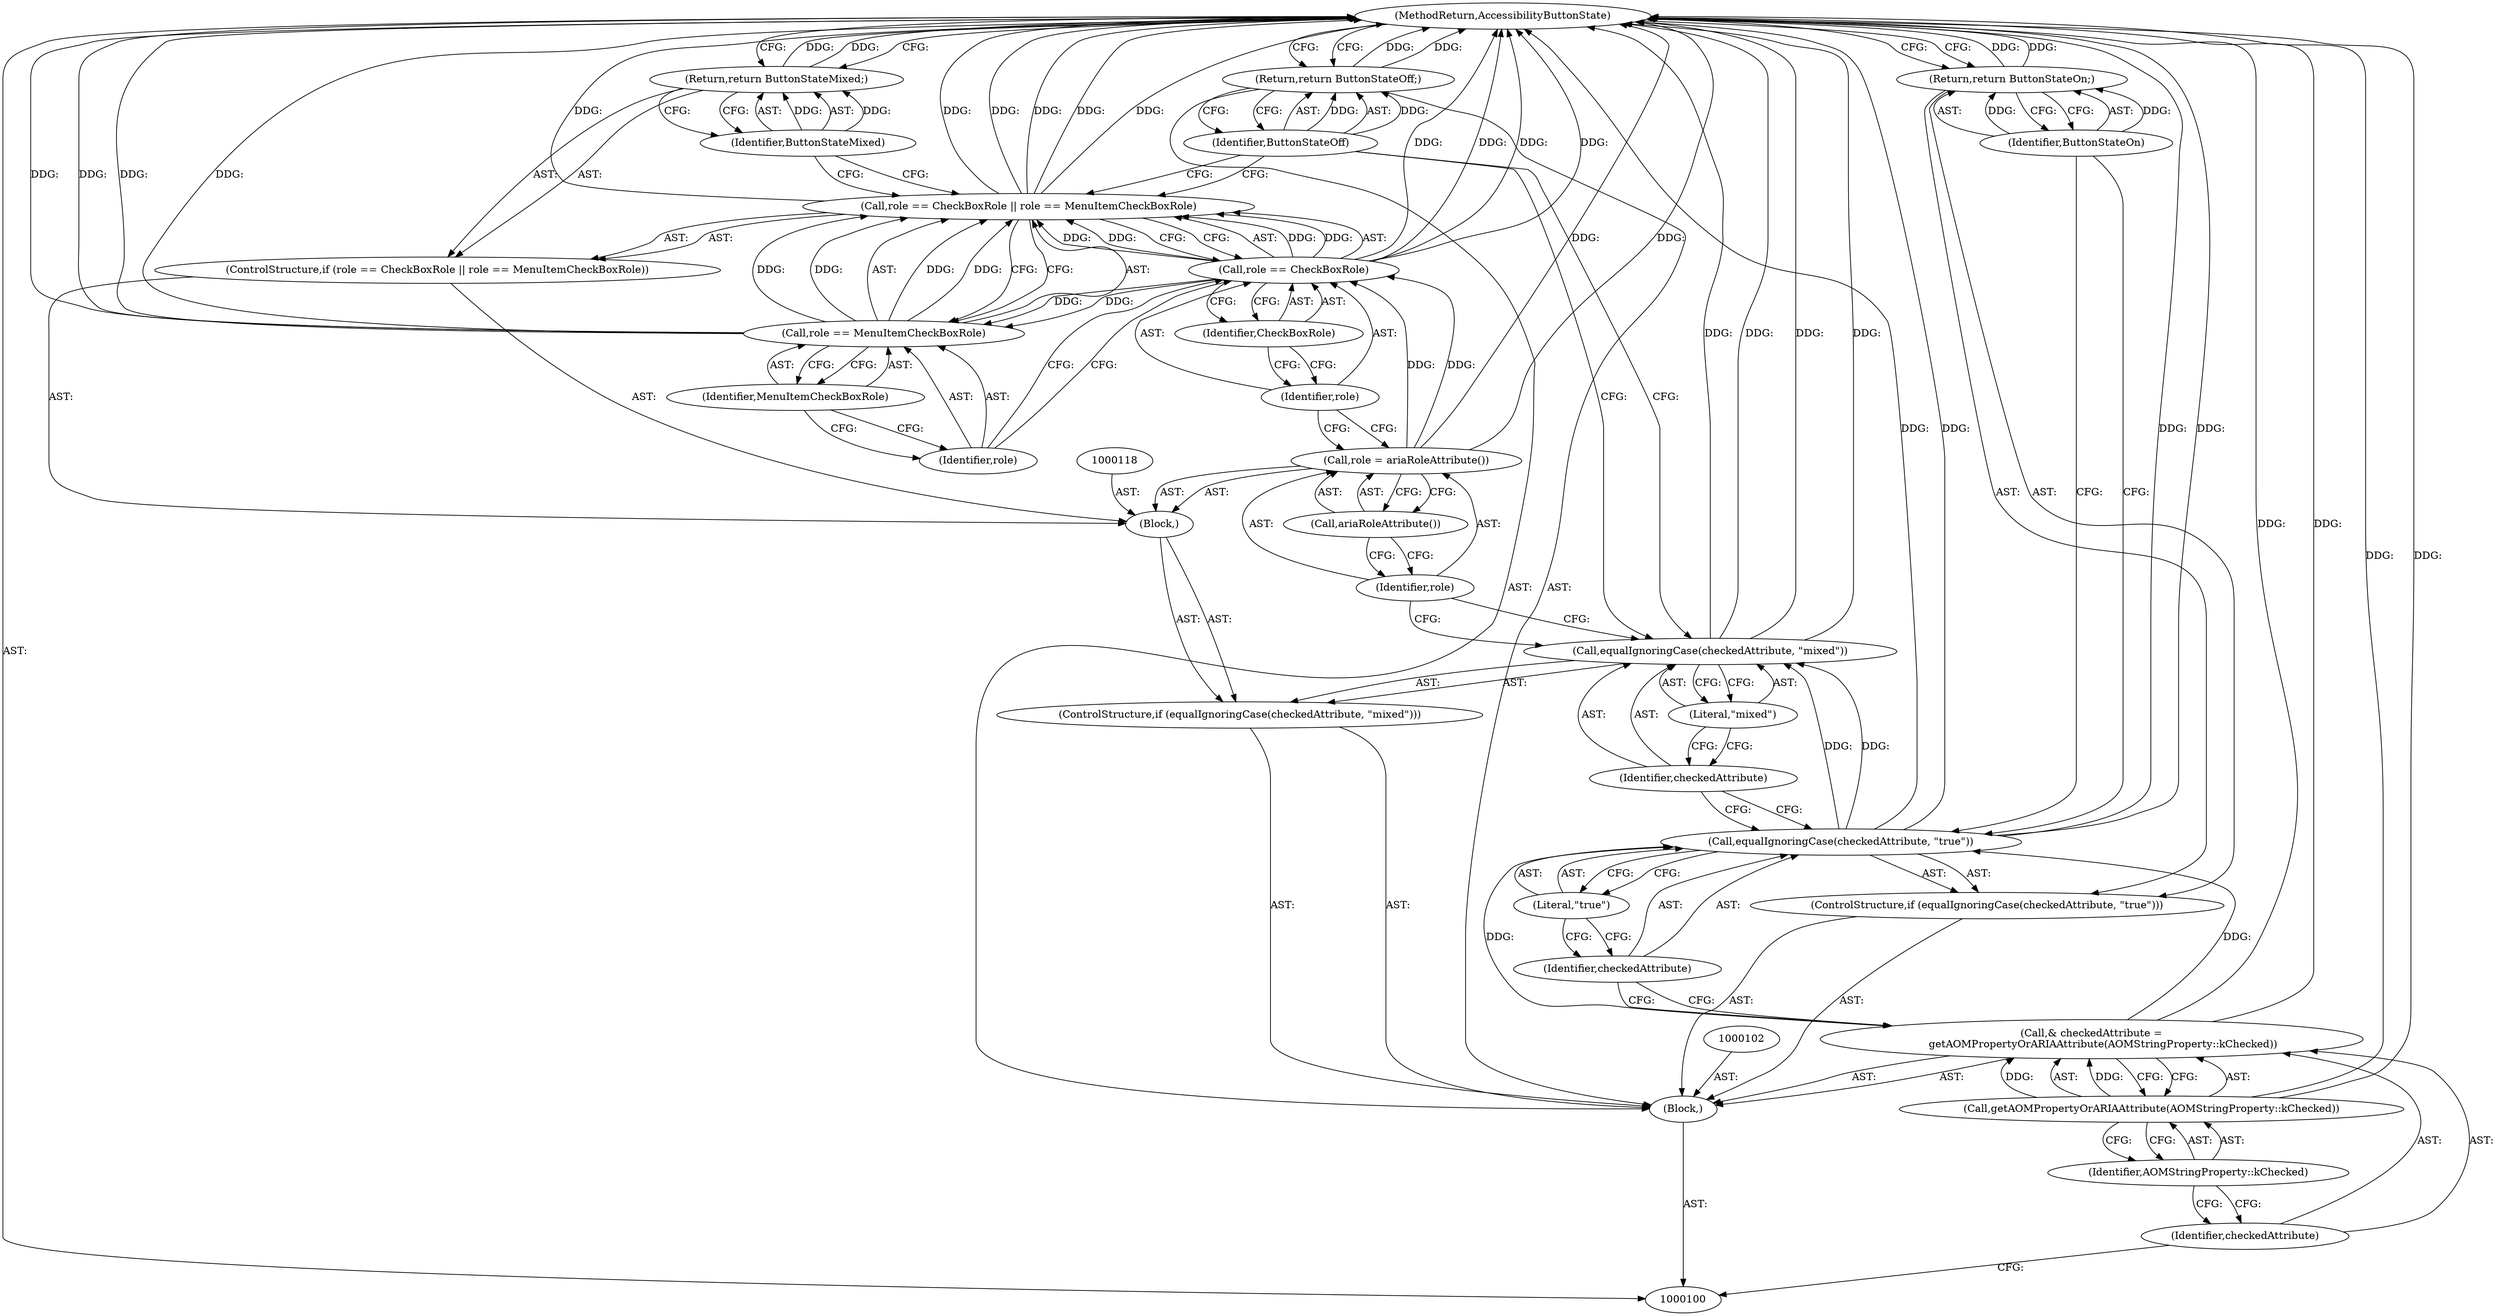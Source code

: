 digraph "1_Chrome_d27468a832d5316884bd02f459cbf493697fd7e1_22" {
"1000134" [label="(MethodReturn,AccessibilityButtonState)"];
"1000101" [label="(Block,)"];
"1000131" [label="(Identifier,ButtonStateMixed)"];
"1000130" [label="(Return,return ButtonStateMixed;)"];
"1000132" [label="(Return,return ButtonStateOff;)"];
"1000133" [label="(Identifier,ButtonStateOff)"];
"1000103" [label="(Call,& checkedAttribute =\n       getAOMPropertyOrARIAAttribute(AOMStringProperty::kChecked))"];
"1000104" [label="(Identifier,checkedAttribute)"];
"1000106" [label="(Identifier,AOMStringProperty::kChecked)"];
"1000105" [label="(Call,getAOMPropertyOrARIAAttribute(AOMStringProperty::kChecked))"];
"1000107" [label="(ControlStructure,if (equalIgnoringCase(checkedAttribute, \"true\")))"];
"1000109" [label="(Identifier,checkedAttribute)"];
"1000110" [label="(Literal,\"true\")"];
"1000108" [label="(Call,equalIgnoringCase(checkedAttribute, \"true\"))"];
"1000112" [label="(Identifier,ButtonStateOn)"];
"1000111" [label="(Return,return ButtonStateOn;)"];
"1000113" [label="(ControlStructure,if (equalIgnoringCase(checkedAttribute, \"mixed\")))"];
"1000115" [label="(Identifier,checkedAttribute)"];
"1000116" [label="(Literal,\"mixed\")"];
"1000114" [label="(Call,equalIgnoringCase(checkedAttribute, \"mixed\"))"];
"1000119" [label="(Call,role = ariaRoleAttribute())"];
"1000120" [label="(Identifier,role)"];
"1000121" [label="(Call,ariaRoleAttribute())"];
"1000117" [label="(Block,)"];
"1000126" [label="(Identifier,CheckBoxRole)"];
"1000127" [label="(Call,role == MenuItemCheckBoxRole)"];
"1000128" [label="(Identifier,role)"];
"1000129" [label="(Identifier,MenuItemCheckBoxRole)"];
"1000122" [label="(ControlStructure,if (role == CheckBoxRole || role == MenuItemCheckBoxRole))"];
"1000123" [label="(Call,role == CheckBoxRole || role == MenuItemCheckBoxRole)"];
"1000124" [label="(Call,role == CheckBoxRole)"];
"1000125" [label="(Identifier,role)"];
"1000134" -> "1000100"  [label="AST: "];
"1000134" -> "1000111"  [label="CFG: "];
"1000134" -> "1000130"  [label="CFG: "];
"1000134" -> "1000132"  [label="CFG: "];
"1000111" -> "1000134"  [label="DDG: "];
"1000124" -> "1000134"  [label="DDG: "];
"1000124" -> "1000134"  [label="DDG: "];
"1000108" -> "1000134"  [label="DDG: "];
"1000108" -> "1000134"  [label="DDG: "];
"1000103" -> "1000134"  [label="DDG: "];
"1000114" -> "1000134"  [label="DDG: "];
"1000114" -> "1000134"  [label="DDG: "];
"1000123" -> "1000134"  [label="DDG: "];
"1000123" -> "1000134"  [label="DDG: "];
"1000123" -> "1000134"  [label="DDG: "];
"1000127" -> "1000134"  [label="DDG: "];
"1000127" -> "1000134"  [label="DDG: "];
"1000119" -> "1000134"  [label="DDG: "];
"1000105" -> "1000134"  [label="DDG: "];
"1000132" -> "1000134"  [label="DDG: "];
"1000130" -> "1000134"  [label="DDG: "];
"1000101" -> "1000100"  [label="AST: "];
"1000102" -> "1000101"  [label="AST: "];
"1000103" -> "1000101"  [label="AST: "];
"1000107" -> "1000101"  [label="AST: "];
"1000113" -> "1000101"  [label="AST: "];
"1000132" -> "1000101"  [label="AST: "];
"1000131" -> "1000130"  [label="AST: "];
"1000131" -> "1000123"  [label="CFG: "];
"1000130" -> "1000131"  [label="CFG: "];
"1000131" -> "1000130"  [label="DDG: "];
"1000130" -> "1000122"  [label="AST: "];
"1000130" -> "1000131"  [label="CFG: "];
"1000131" -> "1000130"  [label="AST: "];
"1000134" -> "1000130"  [label="CFG: "];
"1000130" -> "1000134"  [label="DDG: "];
"1000131" -> "1000130"  [label="DDG: "];
"1000132" -> "1000101"  [label="AST: "];
"1000132" -> "1000133"  [label="CFG: "];
"1000133" -> "1000132"  [label="AST: "];
"1000134" -> "1000132"  [label="CFG: "];
"1000132" -> "1000134"  [label="DDG: "];
"1000133" -> "1000132"  [label="DDG: "];
"1000133" -> "1000132"  [label="AST: "];
"1000133" -> "1000123"  [label="CFG: "];
"1000133" -> "1000114"  [label="CFG: "];
"1000132" -> "1000133"  [label="CFG: "];
"1000133" -> "1000132"  [label="DDG: "];
"1000103" -> "1000101"  [label="AST: "];
"1000103" -> "1000105"  [label="CFG: "];
"1000104" -> "1000103"  [label="AST: "];
"1000105" -> "1000103"  [label="AST: "];
"1000109" -> "1000103"  [label="CFG: "];
"1000103" -> "1000134"  [label="DDG: "];
"1000105" -> "1000103"  [label="DDG: "];
"1000103" -> "1000108"  [label="DDG: "];
"1000104" -> "1000103"  [label="AST: "];
"1000104" -> "1000100"  [label="CFG: "];
"1000106" -> "1000104"  [label="CFG: "];
"1000106" -> "1000105"  [label="AST: "];
"1000106" -> "1000104"  [label="CFG: "];
"1000105" -> "1000106"  [label="CFG: "];
"1000105" -> "1000103"  [label="AST: "];
"1000105" -> "1000106"  [label="CFG: "];
"1000106" -> "1000105"  [label="AST: "];
"1000103" -> "1000105"  [label="CFG: "];
"1000105" -> "1000134"  [label="DDG: "];
"1000105" -> "1000103"  [label="DDG: "];
"1000107" -> "1000101"  [label="AST: "];
"1000108" -> "1000107"  [label="AST: "];
"1000111" -> "1000107"  [label="AST: "];
"1000109" -> "1000108"  [label="AST: "];
"1000109" -> "1000103"  [label="CFG: "];
"1000110" -> "1000109"  [label="CFG: "];
"1000110" -> "1000108"  [label="AST: "];
"1000110" -> "1000109"  [label="CFG: "];
"1000108" -> "1000110"  [label="CFG: "];
"1000108" -> "1000107"  [label="AST: "];
"1000108" -> "1000110"  [label="CFG: "];
"1000109" -> "1000108"  [label="AST: "];
"1000110" -> "1000108"  [label="AST: "];
"1000112" -> "1000108"  [label="CFG: "];
"1000115" -> "1000108"  [label="CFG: "];
"1000108" -> "1000134"  [label="DDG: "];
"1000108" -> "1000134"  [label="DDG: "];
"1000103" -> "1000108"  [label="DDG: "];
"1000108" -> "1000114"  [label="DDG: "];
"1000112" -> "1000111"  [label="AST: "];
"1000112" -> "1000108"  [label="CFG: "];
"1000111" -> "1000112"  [label="CFG: "];
"1000112" -> "1000111"  [label="DDG: "];
"1000111" -> "1000107"  [label="AST: "];
"1000111" -> "1000112"  [label="CFG: "];
"1000112" -> "1000111"  [label="AST: "];
"1000134" -> "1000111"  [label="CFG: "];
"1000111" -> "1000134"  [label="DDG: "];
"1000112" -> "1000111"  [label="DDG: "];
"1000113" -> "1000101"  [label="AST: "];
"1000114" -> "1000113"  [label="AST: "];
"1000117" -> "1000113"  [label="AST: "];
"1000115" -> "1000114"  [label="AST: "];
"1000115" -> "1000108"  [label="CFG: "];
"1000116" -> "1000115"  [label="CFG: "];
"1000116" -> "1000114"  [label="AST: "];
"1000116" -> "1000115"  [label="CFG: "];
"1000114" -> "1000116"  [label="CFG: "];
"1000114" -> "1000113"  [label="AST: "];
"1000114" -> "1000116"  [label="CFG: "];
"1000115" -> "1000114"  [label="AST: "];
"1000116" -> "1000114"  [label="AST: "];
"1000120" -> "1000114"  [label="CFG: "];
"1000133" -> "1000114"  [label="CFG: "];
"1000114" -> "1000134"  [label="DDG: "];
"1000114" -> "1000134"  [label="DDG: "];
"1000108" -> "1000114"  [label="DDG: "];
"1000119" -> "1000117"  [label="AST: "];
"1000119" -> "1000121"  [label="CFG: "];
"1000120" -> "1000119"  [label="AST: "];
"1000121" -> "1000119"  [label="AST: "];
"1000125" -> "1000119"  [label="CFG: "];
"1000119" -> "1000134"  [label="DDG: "];
"1000119" -> "1000124"  [label="DDG: "];
"1000120" -> "1000119"  [label="AST: "];
"1000120" -> "1000114"  [label="CFG: "];
"1000121" -> "1000120"  [label="CFG: "];
"1000121" -> "1000119"  [label="AST: "];
"1000121" -> "1000120"  [label="CFG: "];
"1000119" -> "1000121"  [label="CFG: "];
"1000117" -> "1000113"  [label="AST: "];
"1000118" -> "1000117"  [label="AST: "];
"1000119" -> "1000117"  [label="AST: "];
"1000122" -> "1000117"  [label="AST: "];
"1000126" -> "1000124"  [label="AST: "];
"1000126" -> "1000125"  [label="CFG: "];
"1000124" -> "1000126"  [label="CFG: "];
"1000127" -> "1000123"  [label="AST: "];
"1000127" -> "1000129"  [label="CFG: "];
"1000128" -> "1000127"  [label="AST: "];
"1000129" -> "1000127"  [label="AST: "];
"1000123" -> "1000127"  [label="CFG: "];
"1000127" -> "1000134"  [label="DDG: "];
"1000127" -> "1000134"  [label="DDG: "];
"1000127" -> "1000123"  [label="DDG: "];
"1000127" -> "1000123"  [label="DDG: "];
"1000124" -> "1000127"  [label="DDG: "];
"1000128" -> "1000127"  [label="AST: "];
"1000128" -> "1000124"  [label="CFG: "];
"1000129" -> "1000128"  [label="CFG: "];
"1000129" -> "1000127"  [label="AST: "];
"1000129" -> "1000128"  [label="CFG: "];
"1000127" -> "1000129"  [label="CFG: "];
"1000122" -> "1000117"  [label="AST: "];
"1000123" -> "1000122"  [label="AST: "];
"1000130" -> "1000122"  [label="AST: "];
"1000123" -> "1000122"  [label="AST: "];
"1000123" -> "1000124"  [label="CFG: "];
"1000123" -> "1000127"  [label="CFG: "];
"1000124" -> "1000123"  [label="AST: "];
"1000127" -> "1000123"  [label="AST: "];
"1000131" -> "1000123"  [label="CFG: "];
"1000133" -> "1000123"  [label="CFG: "];
"1000123" -> "1000134"  [label="DDG: "];
"1000123" -> "1000134"  [label="DDG: "];
"1000123" -> "1000134"  [label="DDG: "];
"1000124" -> "1000123"  [label="DDG: "];
"1000124" -> "1000123"  [label="DDG: "];
"1000127" -> "1000123"  [label="DDG: "];
"1000127" -> "1000123"  [label="DDG: "];
"1000124" -> "1000123"  [label="AST: "];
"1000124" -> "1000126"  [label="CFG: "];
"1000125" -> "1000124"  [label="AST: "];
"1000126" -> "1000124"  [label="AST: "];
"1000128" -> "1000124"  [label="CFG: "];
"1000123" -> "1000124"  [label="CFG: "];
"1000124" -> "1000134"  [label="DDG: "];
"1000124" -> "1000134"  [label="DDG: "];
"1000124" -> "1000123"  [label="DDG: "];
"1000124" -> "1000123"  [label="DDG: "];
"1000119" -> "1000124"  [label="DDG: "];
"1000124" -> "1000127"  [label="DDG: "];
"1000125" -> "1000124"  [label="AST: "];
"1000125" -> "1000119"  [label="CFG: "];
"1000126" -> "1000125"  [label="CFG: "];
}
